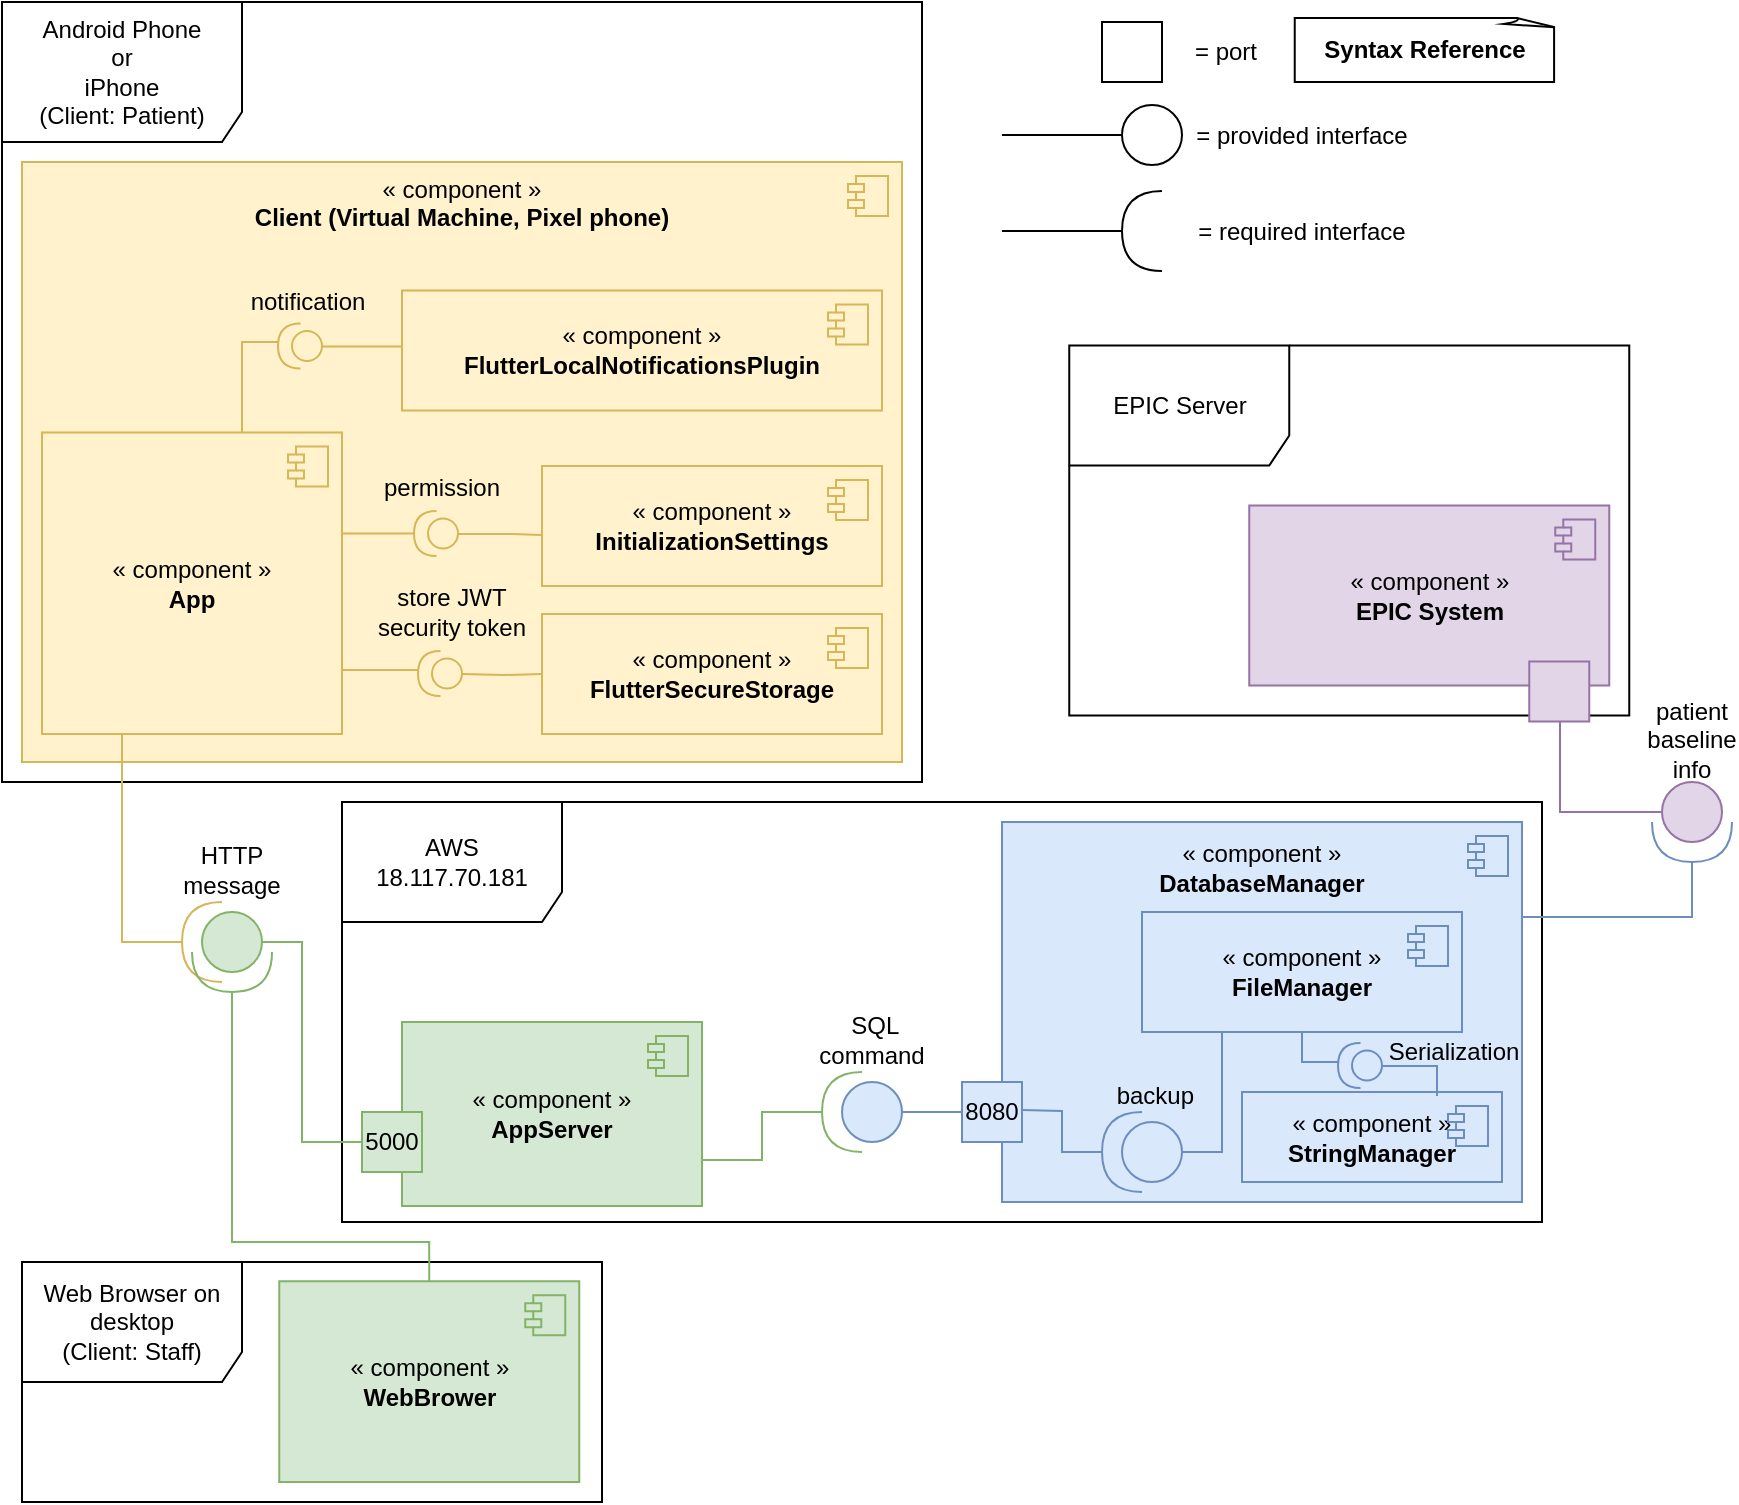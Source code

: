 <mxfile version="21.2.8" type="device" pages="2">
  <diagram name="component_diagram" id="5f0bae14-7c28-e335-631c-24af17079c00">
    <mxGraphModel dx="794" dy="557" grid="1" gridSize="10" guides="1" tooltips="1" connect="1" arrows="1" fold="1" page="1" pageScale="1" pageWidth="1100" pageHeight="850" background="none" math="0" shadow="0">
      <root>
        <mxCell id="0" />
        <mxCell id="1" parent="0" />
        <mxCell id="87noTI5JV9mQwenWJ5cC-175" value="« component »&lt;br&gt;&lt;b&gt;Client (Virtual Machine, Pixel phone)&lt;br&gt;&lt;br&gt;&lt;br&gt;&lt;br&gt;&lt;br&gt;&lt;br&gt;&lt;br&gt;&lt;br&gt;&lt;br&gt;&lt;br&gt;&lt;br&gt;&lt;br&gt;&lt;br&gt;&lt;br&gt;&lt;br&gt;&lt;br&gt;&lt;br&gt;&lt;br&gt;&lt;br&gt;&lt;/b&gt;" style="html=1;dropTarget=0;whiteSpace=wrap;fillColor=#fff2cc;strokeColor=#d6b656;" parent="1" vertex="1">
          <mxGeometry x="20" y="90" width="440" height="300" as="geometry" />
        </mxCell>
        <mxCell id="87noTI5JV9mQwenWJ5cC-176" value="" style="shape=module;jettyWidth=8;jettyHeight=4;fillColor=#fff2cc;strokeColor=#d6b656;" parent="87noTI5JV9mQwenWJ5cC-175" vertex="1">
          <mxGeometry x="1" width="20" height="20" relative="1" as="geometry">
            <mxPoint x="-27" y="7" as="offset" />
          </mxGeometry>
        </mxCell>
        <mxCell id="87noTI5JV9mQwenWJ5cC-177" value="« component »&lt;br&gt;&lt;b&gt;AppServer&lt;br&gt;&lt;/b&gt;" style="html=1;dropTarget=0;whiteSpace=wrap;fillColor=#d5e8d4;strokeColor=#82b366;" parent="1" vertex="1">
          <mxGeometry x="210" y="520" width="150" height="92" as="geometry" />
        </mxCell>
        <mxCell id="87noTI5JV9mQwenWJ5cC-178" value="" style="shape=module;jettyWidth=8;jettyHeight=4;fillColor=#d5e8d4;strokeColor=#82b366;" parent="87noTI5JV9mQwenWJ5cC-177" vertex="1">
          <mxGeometry x="1" width="20" height="20" relative="1" as="geometry">
            <mxPoint x="-27" y="7" as="offset" />
          </mxGeometry>
        </mxCell>
        <mxCell id="87noTI5JV9mQwenWJ5cC-179" value="« component »&lt;br&gt;&lt;b style=&quot;border-color: var(--border-color);&quot;&gt;DatabaseManager&lt;/b&gt;&lt;b&gt;&lt;br&gt;&lt;br&gt;&lt;br&gt;&lt;br&gt;&lt;br&gt;&lt;br&gt;&lt;br&gt;&lt;br&gt;&lt;br&gt;&lt;br&gt;&lt;br&gt;&lt;/b&gt;" style="html=1;dropTarget=0;whiteSpace=wrap;fillColor=#dae8fc;strokeColor=#6c8ebf;" parent="1" vertex="1">
          <mxGeometry x="510" y="420" width="260" height="190" as="geometry" />
        </mxCell>
        <mxCell id="87noTI5JV9mQwenWJ5cC-180" value="" style="shape=module;jettyWidth=8;jettyHeight=4;fillColor=#dae8fc;strokeColor=#6c8ebf;" parent="87noTI5JV9mQwenWJ5cC-179" vertex="1">
          <mxGeometry x="1" width="20" height="20" relative="1" as="geometry">
            <mxPoint x="-27" y="7" as="offset" />
          </mxGeometry>
        </mxCell>
        <mxCell id="87noTI5JV9mQwenWJ5cC-181" style="edgeStyle=orthogonalEdgeStyle;rounded=0;orthogonalLoop=1;jettySize=auto;html=1;endArrow=none;endFill=0;fillColor=#dae8fc;strokeColor=#6c8ebf;" parent="1" source="87noTI5JV9mQwenWJ5cC-182" target="87noTI5JV9mQwenWJ5cC-183" edge="1">
          <mxGeometry relative="1" as="geometry">
            <mxPoint x="530" y="680" as="targetPoint" />
          </mxGeometry>
        </mxCell>
        <mxCell id="87noTI5JV9mQwenWJ5cC-182" value="&amp;nbsp;SQL command&lt;br&gt;&lt;br&gt;&lt;br&gt;&lt;br&gt;&lt;br&gt;&lt;br&gt;" style="ellipse;whiteSpace=wrap;html=1;sketch=0;fillColor=#dae8fc;strokeColor=#6c8ebf;" parent="1" vertex="1">
          <mxGeometry x="430" y="550" width="30" height="30" as="geometry" />
        </mxCell>
        <mxCell id="87noTI5JV9mQwenWJ5cC-183" value="8080" style="whiteSpace=wrap;html=1;sketch=0;fillColor=#dae8fc;strokeColor=#6c8ebf;" parent="1" vertex="1">
          <mxGeometry x="490" y="550" width="30" height="30" as="geometry" />
        </mxCell>
        <mxCell id="87noTI5JV9mQwenWJ5cC-184" value="AWS&lt;br&gt;18.117.70.181" style="shape=umlFrame;whiteSpace=wrap;html=1;pointerEvents=0;width=110;height=60;" parent="1" vertex="1">
          <mxGeometry x="180" y="410" width="600" height="210" as="geometry" />
        </mxCell>
        <mxCell id="87noTI5JV9mQwenWJ5cC-185" value="Android Phone&lt;br&gt;or&lt;br&gt;iPhone&lt;br&gt;(Client: Patient)" style="shape=umlFrame;whiteSpace=wrap;html=1;pointerEvents=0;width=120;height=70;" parent="1" vertex="1">
          <mxGeometry x="10" y="10" width="460" height="390" as="geometry" />
        </mxCell>
        <mxCell id="87noTI5JV9mQwenWJ5cC-186" value="EPIC Server" style="shape=umlFrame;whiteSpace=wrap;html=1;pointerEvents=0;width=110;height=60;" parent="1" vertex="1">
          <mxGeometry x="543.63" y="181.75" width="280" height="185" as="geometry" />
        </mxCell>
        <mxCell id="87noTI5JV9mQwenWJ5cC-187" value="« component »&lt;br&gt;&lt;b&gt;EPIC System&lt;/b&gt;" style="html=1;dropTarget=0;whiteSpace=wrap;fillColor=#e1d5e7;strokeColor=#9673a6;" parent="1" vertex="1">
          <mxGeometry x="633.63" y="261.75" width="180" height="90" as="geometry" />
        </mxCell>
        <mxCell id="87noTI5JV9mQwenWJ5cC-188" value="" style="shape=module;jettyWidth=8;jettyHeight=4;fillColor=#e1d5e7;strokeColor=#9673a6;" parent="87noTI5JV9mQwenWJ5cC-187" vertex="1">
          <mxGeometry x="1" width="20" height="20" relative="1" as="geometry">
            <mxPoint x="-27" y="7" as="offset" />
          </mxGeometry>
        </mxCell>
        <mxCell id="87noTI5JV9mQwenWJ5cC-189" value="" style="edgeStyle=orthogonalEdgeStyle;rounded=0;orthogonalLoop=1;jettySize=auto;html=1;endArrow=none;endFill=0;entryX=1;entryY=0.75;entryDx=0;entryDy=0;fillColor=#d5e8d4;strokeColor=#82b366;" parent="1" source="87noTI5JV9mQwenWJ5cC-190" target="87noTI5JV9mQwenWJ5cC-177" edge="1">
          <mxGeometry relative="1" as="geometry">
            <mxPoint x="365.0" y="512" as="targetPoint" />
          </mxGeometry>
        </mxCell>
        <mxCell id="87noTI5JV9mQwenWJ5cC-190" value="" style="shape=requiredInterface;html=1;verticalLabelPosition=bottom;sketch=0;flipH=1;direction=east;fillColor=#d5e8d4;strokeColor=#82b366;" parent="1" vertex="1">
          <mxGeometry x="420" y="545" width="20" height="40" as="geometry" />
        </mxCell>
        <mxCell id="87noTI5JV9mQwenWJ5cC-191" style="edgeStyle=orthogonalEdgeStyle;rounded=0;orthogonalLoop=1;jettySize=auto;html=1;endArrow=none;endFill=0;fillColor=#e1d5e7;strokeColor=#9673a6;" parent="1" source="87noTI5JV9mQwenWJ5cC-192" target="87noTI5JV9mQwenWJ5cC-193" edge="1">
          <mxGeometry relative="1" as="geometry">
            <mxPoint x="730" y="325" as="targetPoint" />
            <Array as="points">
              <mxPoint x="789" y="415" />
            </Array>
          </mxGeometry>
        </mxCell>
        <mxCell id="87noTI5JV9mQwenWJ5cC-192" value="patient baseline&lt;br&gt;info&lt;br style=&quot;border-color: var(--border-color);&quot;&gt;&lt;br&gt;&lt;br&gt;&lt;br&gt;&lt;br style=&quot;border-color: var(--border-color);&quot;&gt;&lt;br style=&quot;border-color: var(--border-color);&quot;&gt;" style="ellipse;whiteSpace=wrap;html=1;sketch=0;fillColor=#e1d5e7;strokeColor=#9673a6;" parent="1" vertex="1">
          <mxGeometry x="840" y="400" width="30" height="30" as="geometry" />
        </mxCell>
        <mxCell id="87noTI5JV9mQwenWJ5cC-193" value="" style="whiteSpace=wrap;html=1;sketch=0;fillColor=#e1d5e7;strokeColor=#9673a6;" parent="1" vertex="1">
          <mxGeometry x="773.63" y="339.75" width="30" height="30" as="geometry" />
        </mxCell>
        <mxCell id="87noTI5JV9mQwenWJ5cC-194" value="« component »&lt;br&gt;&lt;b&gt;FileManager&lt;/b&gt;" style="html=1;dropTarget=0;whiteSpace=wrap;fillColor=#dae8fc;strokeColor=#6c8ebf;" parent="1" vertex="1">
          <mxGeometry x="580" y="465" width="160" height="60" as="geometry" />
        </mxCell>
        <mxCell id="87noTI5JV9mQwenWJ5cC-195" value="" style="shape=module;jettyWidth=8;jettyHeight=4;fillColor=#dae8fc;strokeColor=#6c8ebf;" parent="87noTI5JV9mQwenWJ5cC-194" vertex="1">
          <mxGeometry x="1" width="20" height="20" relative="1" as="geometry">
            <mxPoint x="-27" y="7" as="offset" />
          </mxGeometry>
        </mxCell>
        <mxCell id="87noTI5JV9mQwenWJ5cC-196" value="" style="edgeStyle=orthogonalEdgeStyle;rounded=0;orthogonalLoop=1;jettySize=auto;html=1;endArrow=none;endFill=0;entryX=1;entryY=0.25;entryDx=0;entryDy=0;fillColor=#dae8fc;strokeColor=#6c8ebf;" parent="1" source="87noTI5JV9mQwenWJ5cC-197" target="87noTI5JV9mQwenWJ5cC-179" edge="1">
          <mxGeometry relative="1" as="geometry">
            <mxPoint x="680" y="362.5" as="targetPoint" />
            <Array as="points">
              <mxPoint x="855" y="468" />
            </Array>
          </mxGeometry>
        </mxCell>
        <mxCell id="87noTI5JV9mQwenWJ5cC-197" value="" style="shape=requiredInterface;html=1;verticalLabelPosition=bottom;sketch=0;flipH=1;fillColor=#dae8fc;strokeColor=#6c8ebf;direction=south;" parent="1" vertex="1">
          <mxGeometry x="835" y="420" width="40" height="20" as="geometry" />
        </mxCell>
        <mxCell id="87noTI5JV9mQwenWJ5cC-199" value="" style="edgeStyle=orthogonalEdgeStyle;rounded=0;orthogonalLoop=1;jettySize=auto;html=1;endArrow=none;endFill=0;entryX=1;entryY=0.75;entryDx=0;entryDy=0;fillColor=#dae8fc;strokeColor=#6c8ebf;" parent="1" source="87noTI5JV9mQwenWJ5cC-200" edge="1">
          <mxGeometry relative="1" as="geometry">
            <mxPoint x="520" y="564" as="targetPoint" />
          </mxGeometry>
        </mxCell>
        <mxCell id="87noTI5JV9mQwenWJ5cC-200" value="" style="shape=requiredInterface;html=1;verticalLabelPosition=bottom;sketch=0;flipH=1;direction=east;fillColor=#dae8fc;strokeColor=#6c8ebf;" parent="1" vertex="1">
          <mxGeometry x="560" y="565" width="20" height="40" as="geometry" />
        </mxCell>
        <mxCell id="87noTI5JV9mQwenWJ5cC-201" style="edgeStyle=orthogonalEdgeStyle;rounded=0;orthogonalLoop=1;jettySize=auto;html=1;endArrow=none;endFill=0;fillColor=#dae8fc;strokeColor=#6c8ebf;entryX=0.25;entryY=1;entryDx=0;entryDy=0;" parent="1" source="87noTI5JV9mQwenWJ5cC-202" target="87noTI5JV9mQwenWJ5cC-194" edge="1">
          <mxGeometry relative="1" as="geometry">
            <mxPoint x="500" y="575" as="targetPoint" />
            <Array as="points">
              <mxPoint x="620" y="585" />
            </Array>
          </mxGeometry>
        </mxCell>
        <mxCell id="87noTI5JV9mQwenWJ5cC-202" value="&amp;nbsp;backup&lt;br&gt;&lt;br&gt;&lt;br&gt;&lt;br&gt;&lt;br&gt;" style="ellipse;whiteSpace=wrap;html=1;sketch=0;fillColor=#dae8fc;strokeColor=#6c8ebf;" parent="1" vertex="1">
          <mxGeometry x="570" y="570" width="30" height="30" as="geometry" />
        </mxCell>
        <mxCell id="87noTI5JV9mQwenWJ5cC-203" value="« component »&lt;br&gt;&lt;b&gt;StringManager&lt;/b&gt;" style="html=1;dropTarget=0;whiteSpace=wrap;fillColor=#dae8fc;strokeColor=#6c8ebf;" parent="1" vertex="1">
          <mxGeometry x="630" y="555" width="130" height="45" as="geometry" />
        </mxCell>
        <mxCell id="87noTI5JV9mQwenWJ5cC-204" value="" style="shape=module;jettyWidth=8;jettyHeight=4;fillColor=#dae8fc;strokeColor=#6c8ebf;" parent="87noTI5JV9mQwenWJ5cC-203" vertex="1">
          <mxGeometry x="1" width="20" height="20" relative="1" as="geometry">
            <mxPoint x="-27" y="7" as="offset" />
          </mxGeometry>
        </mxCell>
        <mxCell id="87noTI5JV9mQwenWJ5cC-205" value="" style="edgeStyle=orthogonalEdgeStyle;rounded=0;orthogonalLoop=1;jettySize=auto;html=1;endArrow=none;endFill=0;fillColor=#dae8fc;strokeColor=#6c8ebf;entryX=0.5;entryY=1;entryDx=0;entryDy=0;" parent="1" source="87noTI5JV9mQwenWJ5cC-206" target="87noTI5JV9mQwenWJ5cC-194" edge="1">
          <mxGeometry relative="1" as="geometry">
            <mxPoint x="650" y="540" as="targetPoint" />
            <Array as="points">
              <mxPoint x="660" y="540" />
            </Array>
          </mxGeometry>
        </mxCell>
        <mxCell id="87noTI5JV9mQwenWJ5cC-206" value="" style="shape=requiredInterface;html=1;verticalLabelPosition=bottom;sketch=0;flipH=1;direction=east;fillColor=#dae8fc;strokeColor=#6c8ebf;" parent="1" vertex="1">
          <mxGeometry x="678" y="530.5" width="11.25" height="22.5" as="geometry" />
        </mxCell>
        <mxCell id="87noTI5JV9mQwenWJ5cC-207" style="edgeStyle=orthogonalEdgeStyle;rounded=0;orthogonalLoop=1;jettySize=auto;html=1;endArrow=none;endFill=0;fillColor=#dae8fc;strokeColor=#6c8ebf;entryX=0.75;entryY=0;entryDx=0;entryDy=0;" parent="1" edge="1">
          <mxGeometry relative="1" as="geometry">
            <mxPoint x="727.5" y="557" as="targetPoint" />
            <Array as="points">
              <mxPoint x="727" y="542" />
            </Array>
            <mxPoint x="699.797" y="542.018" as="sourcePoint" />
          </mxGeometry>
        </mxCell>
        <mxCell id="87noTI5JV9mQwenWJ5cC-208" value="" style="ellipse;whiteSpace=wrap;html=1;sketch=0;fillColor=#dae8fc;strokeColor=#6c8ebf;" parent="1" vertex="1">
          <mxGeometry x="685" y="534.25" width="15" height="15" as="geometry" />
        </mxCell>
        <mxCell id="y5RrrTBjFTOu0Rk1ma-E-40" style="edgeStyle=orthogonalEdgeStyle;rounded=0;orthogonalLoop=1;jettySize=auto;html=1;entryX=0.5;entryY=1;entryDx=0;entryDy=0;endArrow=none;endFill=0;fillColor=#fff2cc;strokeColor=#d6b656;" parent="1" source="87noTI5JV9mQwenWJ5cC-210" target="y5RrrTBjFTOu0Rk1ma-E-38" edge="1">
          <mxGeometry relative="1" as="geometry">
            <Array as="points">
              <mxPoint x="70" y="480" />
              <mxPoint x="70" y="376" />
            </Array>
          </mxGeometry>
        </mxCell>
        <mxCell id="87noTI5JV9mQwenWJ5cC-210" value="" style="shape=requiredInterface;html=1;verticalLabelPosition=bottom;sketch=0;flipH=1;fillColor=#fff2cc;strokeColor=#d6b656;" parent="1" vertex="1">
          <mxGeometry x="100" y="460" width="20" height="40" as="geometry" />
        </mxCell>
        <mxCell id="87noTI5JV9mQwenWJ5cC-211" style="edgeStyle=orthogonalEdgeStyle;rounded=0;orthogonalLoop=1;jettySize=auto;html=1;endArrow=none;endFill=0;fillColor=#d5e8d4;strokeColor=#82b366;exitX=1;exitY=0.5;exitDx=0;exitDy=0;" parent="1" source="87noTI5JV9mQwenWJ5cC-212" target="87noTI5JV9mQwenWJ5cC-213" edge="1">
          <mxGeometry relative="1" as="geometry">
            <mxPoint x="210" y="220" as="targetPoint" />
            <Array as="points">
              <mxPoint x="160" y="480" />
              <mxPoint x="160" y="580" />
            </Array>
          </mxGeometry>
        </mxCell>
        <mxCell id="87noTI5JV9mQwenWJ5cC-212" value="HTTP message&lt;br style=&quot;border-color: var(--border-color);&quot;&gt;&lt;br style=&quot;border-color: var(--border-color);&quot;&gt;&lt;br style=&quot;border-color: var(--border-color);&quot;&gt;&lt;br style=&quot;border-color: var(--border-color);&quot;&gt;&lt;br&gt;&lt;br&gt;" style="ellipse;whiteSpace=wrap;html=1;sketch=0;fillColor=#d5e8d4;strokeColor=#82b366;" parent="1" vertex="1">
          <mxGeometry x="110" y="465" width="30" height="30" as="geometry" />
        </mxCell>
        <mxCell id="87noTI5JV9mQwenWJ5cC-213" value="5000" style="whiteSpace=wrap;html=1;sketch=0;fillColor=#d5e8d4;strokeColor=#82b366;" parent="1" vertex="1">
          <mxGeometry x="190" y="565" width="30" height="30" as="geometry" />
        </mxCell>
        <mxCell id="y5RrrTBjFTOu0Rk1ma-E-1" value="« component »&lt;br&gt;&lt;b&gt;FlutterLocalNotificationsPlugin&lt;/b&gt;" style="html=1;dropTarget=0;whiteSpace=wrap;fillColor=#fff2cc;strokeColor=#d6b656;" parent="1" vertex="1">
          <mxGeometry x="210" y="154.25" width="240" height="60" as="geometry" />
        </mxCell>
        <mxCell id="y5RrrTBjFTOu0Rk1ma-E-2" value="" style="shape=module;jettyWidth=8;jettyHeight=4;fillColor=#fff2cc;strokeColor=#d6b656;" parent="y5RrrTBjFTOu0Rk1ma-E-1" vertex="1">
          <mxGeometry x="1" width="20" height="20" relative="1" as="geometry">
            <mxPoint x="-27" y="7" as="offset" />
          </mxGeometry>
        </mxCell>
        <mxCell id="y5RrrTBjFTOu0Rk1ma-E-3" value="« component »&lt;br&gt;&lt;b&gt;InitializationSettings&lt;/b&gt;" style="html=1;dropTarget=0;whiteSpace=wrap;fillColor=#fff2cc;strokeColor=#d6b656;" parent="1" vertex="1">
          <mxGeometry x="280" y="242" width="170" height="60" as="geometry" />
        </mxCell>
        <mxCell id="y5RrrTBjFTOu0Rk1ma-E-4" value="" style="shape=module;jettyWidth=8;jettyHeight=4;fillColor=#fff2cc;strokeColor=#d6b656;" parent="y5RrrTBjFTOu0Rk1ma-E-3" vertex="1">
          <mxGeometry x="1" width="20" height="20" relative="1" as="geometry">
            <mxPoint x="-27" y="7" as="offset" />
          </mxGeometry>
        </mxCell>
        <mxCell id="y5RrrTBjFTOu0Rk1ma-E-7" value="Serialization" style="text;html=1;align=center;verticalAlign=middle;whiteSpace=wrap;rounded=0;" parent="1" vertex="1">
          <mxGeometry x="706" y="520" width="60" height="30" as="geometry" />
        </mxCell>
        <mxCell id="y5RrrTBjFTOu0Rk1ma-E-9" value="" style="edgeStyle=orthogonalEdgeStyle;rounded=0;orthogonalLoop=1;jettySize=auto;html=1;endArrow=none;endFill=0;fillColor=#fff2cc;strokeColor=#d6b656;" parent="1" source="y5RrrTBjFTOu0Rk1ma-E-10" target="y5RrrTBjFTOu0Rk1ma-E-38" edge="1">
          <mxGeometry relative="1" as="geometry">
            <mxPoint x="130" y="165.25" as="targetPoint" />
            <Array as="points">
              <mxPoint x="130" y="180" />
            </Array>
          </mxGeometry>
        </mxCell>
        <mxCell id="y5RrrTBjFTOu0Rk1ma-E-10" value="" style="shape=requiredInterface;html=1;verticalLabelPosition=bottom;sketch=0;flipH=1;direction=east;fillColor=#fff2cc;strokeColor=#d6b656;" parent="1" vertex="1">
          <mxGeometry x="148" y="170.75" width="11.25" height="22.5" as="geometry" />
        </mxCell>
        <mxCell id="y5RrrTBjFTOu0Rk1ma-E-11" style="edgeStyle=orthogonalEdgeStyle;rounded=0;orthogonalLoop=1;jettySize=auto;html=1;endArrow=none;endFill=0;fillColor=#fff2cc;strokeColor=#d6b656;" parent="1" target="y5RrrTBjFTOu0Rk1ma-E-1" edge="1">
          <mxGeometry relative="1" as="geometry">
            <mxPoint x="197.5" y="197.25" as="targetPoint" />
            <Array as="points">
              <mxPoint x="200" y="182" />
              <mxPoint x="200" y="182" />
            </Array>
            <mxPoint x="169.797" y="182.268" as="sourcePoint" />
          </mxGeometry>
        </mxCell>
        <mxCell id="y5RrrTBjFTOu0Rk1ma-E-12" value="" style="ellipse;whiteSpace=wrap;html=1;sketch=0;fillColor=#fff2cc;strokeColor=#d6b656;" parent="1" vertex="1">
          <mxGeometry x="155" y="174.5" width="15" height="15" as="geometry" />
        </mxCell>
        <mxCell id="y5RrrTBjFTOu0Rk1ma-E-13" value="notification" style="text;html=1;align=center;verticalAlign=middle;whiteSpace=wrap;rounded=0;" parent="1" vertex="1">
          <mxGeometry x="132.5" y="144.5" width="60" height="30" as="geometry" />
        </mxCell>
        <mxCell id="y5RrrTBjFTOu0Rk1ma-E-20" value="" style="edgeStyle=orthogonalEdgeStyle;rounded=0;orthogonalLoop=1;jettySize=auto;html=1;endArrow=none;endFill=0;fillColor=#fff2cc;strokeColor=#d6b656;" parent="1" source="y5RrrTBjFTOu0Rk1ma-E-21" target="y5RrrTBjFTOu0Rk1ma-E-38" edge="1">
          <mxGeometry relative="1" as="geometry">
            <mxPoint x="198" y="259" as="targetPoint" />
            <Array as="points">
              <mxPoint x="180" y="274" />
              <mxPoint x="180" y="274" />
            </Array>
          </mxGeometry>
        </mxCell>
        <mxCell id="y5RrrTBjFTOu0Rk1ma-E-21" value="" style="shape=requiredInterface;html=1;verticalLabelPosition=bottom;sketch=0;flipH=1;direction=east;fillColor=#fff2cc;strokeColor=#d6b656;" parent="1" vertex="1">
          <mxGeometry x="216" y="264.5" width="11.25" height="22.5" as="geometry" />
        </mxCell>
        <mxCell id="y5RrrTBjFTOu0Rk1ma-E-22" style="edgeStyle=orthogonalEdgeStyle;rounded=0;orthogonalLoop=1;jettySize=auto;html=1;endArrow=none;endFill=0;fillColor=#fff2cc;strokeColor=#d6b656;entryX=-0.002;entryY=0.575;entryDx=0;entryDy=0;entryPerimeter=0;" parent="1" target="y5RrrTBjFTOu0Rk1ma-E-3" edge="1">
          <mxGeometry relative="1" as="geometry">
            <mxPoint x="265.5" y="291" as="targetPoint" />
            <Array as="points">
              <mxPoint x="265" y="276" />
            </Array>
            <mxPoint x="237.797" y="276.018" as="sourcePoint" />
          </mxGeometry>
        </mxCell>
        <mxCell id="y5RrrTBjFTOu0Rk1ma-E-23" value="" style="ellipse;whiteSpace=wrap;html=1;sketch=0;fillColor=#fff2cc;strokeColor=#d6b656;" parent="1" vertex="1">
          <mxGeometry x="223" y="268.25" width="15" height="15" as="geometry" />
        </mxCell>
        <mxCell id="y5RrrTBjFTOu0Rk1ma-E-24" value="permission" style="text;html=1;align=center;verticalAlign=middle;whiteSpace=wrap;rounded=0;" parent="1" vertex="1">
          <mxGeometry x="200" y="238.25" width="60" height="30" as="geometry" />
        </mxCell>
        <mxCell id="y5RrrTBjFTOu0Rk1ma-E-25" value="« component »&lt;br&gt;&lt;b&gt;FlutterSecureStorage&lt;/b&gt;" style="html=1;dropTarget=0;whiteSpace=wrap;fillColor=#fff2cc;strokeColor=#d6b656;" parent="1" vertex="1">
          <mxGeometry x="280" y="316" width="170" height="60" as="geometry" />
        </mxCell>
        <mxCell id="y5RrrTBjFTOu0Rk1ma-E-26" value="" style="shape=module;jettyWidth=8;jettyHeight=4;fillColor=#fff2cc;strokeColor=#d6b656;" parent="y5RrrTBjFTOu0Rk1ma-E-25" vertex="1">
          <mxGeometry x="1" width="20" height="20" relative="1" as="geometry">
            <mxPoint x="-27" y="7" as="offset" />
          </mxGeometry>
        </mxCell>
        <mxCell id="y5RrrTBjFTOu0Rk1ma-E-32" value="" style="edgeStyle=orthogonalEdgeStyle;rounded=0;orthogonalLoop=1;jettySize=auto;html=1;endArrow=none;endFill=0;fillColor=#fff2cc;strokeColor=#d6b656;" parent="1" source="y5RrrTBjFTOu0Rk1ma-E-33" target="y5RrrTBjFTOu0Rk1ma-E-38" edge="1">
          <mxGeometry relative="1" as="geometry">
            <mxPoint x="200" y="329" as="targetPoint" />
            <Array as="points">
              <mxPoint x="190" y="344" />
              <mxPoint x="190" y="344" />
            </Array>
          </mxGeometry>
        </mxCell>
        <mxCell id="y5RrrTBjFTOu0Rk1ma-E-33" value="" style="shape=requiredInterface;html=1;verticalLabelPosition=bottom;sketch=0;flipH=1;direction=east;fillColor=#fff2cc;strokeColor=#d6b656;" parent="1" vertex="1">
          <mxGeometry x="218" y="334.5" width="11.25" height="22.5" as="geometry" />
        </mxCell>
        <mxCell id="y5RrrTBjFTOu0Rk1ma-E-34" style="edgeStyle=orthogonalEdgeStyle;rounded=0;orthogonalLoop=1;jettySize=auto;html=1;endArrow=none;endFill=0;fillColor=#fff2cc;strokeColor=#d6b656;" parent="1" target="y5RrrTBjFTOu0Rk1ma-E-25" edge="1">
          <mxGeometry relative="1" as="geometry">
            <mxPoint x="267.5" y="361" as="targetPoint" />
            <Array as="points" />
            <mxPoint x="239.797" y="346.018" as="sourcePoint" />
          </mxGeometry>
        </mxCell>
        <mxCell id="y5RrrTBjFTOu0Rk1ma-E-35" value="" style="ellipse;whiteSpace=wrap;html=1;sketch=0;fillColor=#fff2cc;strokeColor=#d6b656;" parent="1" vertex="1">
          <mxGeometry x="225" y="338.25" width="15" height="15" as="geometry" />
        </mxCell>
        <mxCell id="y5RrrTBjFTOu0Rk1ma-E-36" value="store JWT &lt;br&gt;security token" style="text;html=1;align=center;verticalAlign=middle;whiteSpace=wrap;rounded=0;" parent="1" vertex="1">
          <mxGeometry x="190" y="300" width="90" height="30" as="geometry" />
        </mxCell>
        <mxCell id="y5RrrTBjFTOu0Rk1ma-E-38" value="« component »&lt;br&gt;&lt;b&gt;App&lt;/b&gt;" style="html=1;dropTarget=0;whiteSpace=wrap;fillColor=#fff2cc;strokeColor=#d6b656;" parent="1" vertex="1">
          <mxGeometry x="30" y="225.25" width="150" height="150.75" as="geometry" />
        </mxCell>
        <mxCell id="y5RrrTBjFTOu0Rk1ma-E-39" value="" style="shape=module;jettyWidth=8;jettyHeight=4;fillColor=#fff2cc;strokeColor=#d6b656;" parent="y5RrrTBjFTOu0Rk1ma-E-38" vertex="1">
          <mxGeometry x="1" width="20" height="20" relative="1" as="geometry">
            <mxPoint x="-27" y="7" as="offset" />
          </mxGeometry>
        </mxCell>
        <mxCell id="2WHBsdLsN7Onksw3OVOX-1" value="Web Browser on desktop&lt;br&gt;(Client: Staff)" style="shape=umlFrame;whiteSpace=wrap;html=1;pointerEvents=0;width=110;height=60;" parent="1" vertex="1">
          <mxGeometry x="20" y="640" width="290" height="120" as="geometry" />
        </mxCell>
        <mxCell id="2WHBsdLsN7Onksw3OVOX-2" value="« component »&lt;br&gt;&lt;b&gt;WebBrower&lt;/b&gt;" style="html=1;dropTarget=0;whiteSpace=wrap;fillColor=#d5e8d4;strokeColor=#82b366;" parent="1" vertex="1">
          <mxGeometry x="148.63" y="649.63" width="150" height="100.37" as="geometry" />
        </mxCell>
        <mxCell id="2WHBsdLsN7Onksw3OVOX-3" value="" style="shape=module;jettyWidth=8;jettyHeight=4;fillColor=#d5e8d4;strokeColor=#82b366;" parent="2WHBsdLsN7Onksw3OVOX-2" vertex="1">
          <mxGeometry x="1" width="20" height="20" relative="1" as="geometry">
            <mxPoint x="-27" y="7" as="offset" />
          </mxGeometry>
        </mxCell>
        <mxCell id="2WHBsdLsN7Onksw3OVOX-8" style="edgeStyle=orthogonalEdgeStyle;rounded=0;orthogonalLoop=1;jettySize=auto;html=1;entryX=0.5;entryY=0;entryDx=0;entryDy=0;fillColor=#d5e8d4;strokeColor=#82b366;exitX=1;exitY=0.5;exitDx=0;exitDy=0;exitPerimeter=0;endArrow=none;endFill=0;" parent="1" source="2WHBsdLsN7Onksw3OVOX-6" target="2WHBsdLsN7Onksw3OVOX-2" edge="1">
          <mxGeometry relative="1" as="geometry">
            <Array as="points">
              <mxPoint x="125" y="630" />
              <mxPoint x="224" y="630" />
            </Array>
          </mxGeometry>
        </mxCell>
        <mxCell id="2WHBsdLsN7Onksw3OVOX-6" value="" style="shape=requiredInterface;html=1;verticalLabelPosition=bottom;sketch=0;flipH=0;fillColor=#d5e8d4;strokeColor=#82b366;flipV=0;direction=south;" parent="1" vertex="1">
          <mxGeometry x="105" y="485" width="40" height="20" as="geometry" />
        </mxCell>
        <mxCell id="ShIjU2KIgfXzZ32qe2IX-2" value="" style="edgeStyle=orthogonalEdgeStyle;rounded=0;orthogonalLoop=1;jettySize=auto;html=1;endArrow=none;endFill=0;" parent="1" source="ShIjU2KIgfXzZ32qe2IX-3" edge="1">
          <mxGeometry relative="1" as="geometry">
            <mxPoint x="510" y="124.5" as="targetPoint" />
          </mxGeometry>
        </mxCell>
        <mxCell id="ShIjU2KIgfXzZ32qe2IX-3" value="" style="shape=requiredInterface;html=1;verticalLabelPosition=bottom;sketch=0;flipH=1;" parent="1" vertex="1">
          <mxGeometry x="570" y="104.5" width="20" height="40" as="geometry" />
        </mxCell>
        <mxCell id="ShIjU2KIgfXzZ32qe2IX-4" value="" style="edgeStyle=orthogonalEdgeStyle;rounded=0;orthogonalLoop=1;jettySize=auto;html=1;endArrow=none;endFill=0;exitX=0;exitY=0.5;exitDx=0;exitDy=0;" parent="1" source="ShIjU2KIgfXzZ32qe2IX-7" edge="1">
          <mxGeometry relative="1" as="geometry">
            <mxPoint x="570" y="76.5" as="sourcePoint" />
            <mxPoint x="510" y="76.5" as="targetPoint" />
          </mxGeometry>
        </mxCell>
        <mxCell id="ShIjU2KIgfXzZ32qe2IX-6" value="" style="whiteSpace=wrap;html=1;sketch=0;" parent="1" vertex="1">
          <mxGeometry x="560" y="20" width="30" height="30" as="geometry" />
        </mxCell>
        <mxCell id="ShIjU2KIgfXzZ32qe2IX-7" value="&lt;br style=&quot;border-color: var(--border-color);&quot;&gt;&lt;br style=&quot;border-color: var(--border-color);&quot;&gt;&lt;br style=&quot;border-color: var(--border-color);&quot;&gt;&lt;br&gt;&lt;br&gt;" style="ellipse;whiteSpace=wrap;html=1;sketch=0;" parent="1" vertex="1">
          <mxGeometry x="570" y="61.5" width="30" height="30" as="geometry" />
        </mxCell>
        <mxCell id="NsJXCu3dbhvaR4GMMCpN-1" value="=&amp;nbsp;required&amp;nbsp;&lt;span style=&quot;&quot;&gt;interface&lt;/span&gt;" style="text;html=1;strokeColor=none;fillColor=none;align=center;verticalAlign=middle;whiteSpace=wrap;rounded=0;" parent="1" vertex="1">
          <mxGeometry x="600" y="109.5" width="120" height="30" as="geometry" />
        </mxCell>
        <mxCell id="NsJXCu3dbhvaR4GMMCpN-2" value="= provided interface" style="text;html=1;strokeColor=none;fillColor=none;align=center;verticalAlign=middle;whiteSpace=wrap;rounded=0;" parent="1" vertex="1">
          <mxGeometry x="600" y="61.5" width="120" height="30" as="geometry" />
        </mxCell>
        <mxCell id="NsJXCu3dbhvaR4GMMCpN-4" value="= port" style="text;html=1;strokeColor=none;fillColor=none;align=center;verticalAlign=middle;whiteSpace=wrap;rounded=0;" parent="1" vertex="1">
          <mxGeometry x="600" y="20" width="44" height="30" as="geometry" />
        </mxCell>
        <mxCell id="R829Fad77-ufkblLYyoC-1" value="&lt;div&gt;&lt;b&gt;Syntax Reference&lt;/b&gt;&lt;/div&gt;" style="whiteSpace=wrap;html=1;shape=mxgraph.basic.document" parent="1" vertex="1">
          <mxGeometry x="656.37" y="18" width="131" height="32" as="geometry" />
        </mxCell>
      </root>
    </mxGraphModel>
  </diagram>
  <diagram id="p2obdTpxmAX2h5X_Wkyu" name="class_diagram">
    <mxGraphModel dx="780" dy="542" grid="1" gridSize="10" guides="1" tooltips="1" connect="1" arrows="1" fold="1" page="1" pageScale="1" pageWidth="850" pageHeight="1100" math="0" shadow="0">
      <root>
        <mxCell id="0" />
        <mxCell id="1" parent="0" />
        <mxCell id="QlP2SICTYJe1NZLsQiAz-1" value="&lt;div&gt;&lt;b&gt;Contributers&lt;/b&gt;: Andrew Kim&lt;/div&gt;" style="whiteSpace=wrap;html=1;shape=mxgraph.basic.document" parent="1" vertex="1">
          <mxGeometry x="9" y="8" width="141" height="132" as="geometry" />
        </mxCell>
        <mxCell id="QlP2SICTYJe1NZLsQiAz-2" value="&lt;p style=&quot;margin:0px;margin-top:4px;text-align:center;&quot;&gt;&lt;b&gt;Class&lt;/b&gt;&lt;/p&gt;&lt;hr size=&quot;1&quot;&gt;&lt;p style=&quot;margin:0px;margin-left:4px;&quot;&gt;+ username: String&lt;/p&gt;&lt;p style=&quot;margin:0px;margin-left:4px;&quot;&gt;+ password: String&lt;/p&gt;&lt;p style=&quot;margin:0px;margin-left:4px;&quot;&gt;+ name: String&lt;/p&gt;&lt;p style=&quot;margin:0px;margin-left:4px;&quot;&gt;+ institution: String {read_only}&lt;/p&gt;&lt;p style=&quot;margin:0px;margin-left:4px;&quot;&gt;&lt;br&gt;&lt;/p&gt;&lt;hr size=&quot;1&quot;&gt;&lt;p style=&quot;margin:0px;margin-left:4px;&quot;&gt;+ logintoAccount(String, String): void&lt;/p&gt;" style="verticalAlign=top;align=left;overflow=fill;fontSize=12;fontFamily=Helvetica;html=1;whiteSpace=wrap;" parent="1" vertex="1">
          <mxGeometry x="520" width="210" height="172" as="geometry" />
        </mxCell>
        <mxCell id="QlP2SICTYJe1NZLsQiAz-3" value="&lt;p style=&quot;margin:0px;margin-top:4px;text-align:center;&quot;&gt;&lt;i&gt;&amp;lt;&amp;lt;Interface&amp;gt;&amp;gt;&lt;/i&gt;&lt;br&gt;&lt;b&gt;CanCommunicate&lt;/b&gt;&lt;/p&gt;&lt;p style=&quot;margin:0px;margin-left:4px;&quot;&gt;&lt;br&gt;&lt;/p&gt;&lt;hr size=&quot;1&quot;&gt;&lt;p style=&quot;margin:0px;margin-left:4px;&quot;&gt;+ message(Account): Type&lt;br&gt;&lt;/p&gt;" style="verticalAlign=top;align=left;overflow=fill;fontSize=12;fontFamily=Helvetica;html=1;whiteSpace=wrap;" parent="1" vertex="1">
          <mxGeometry x="840" y="30" width="190" height="80" as="geometry" />
        </mxCell>
        <mxCell id="QlP2SICTYJe1NZLsQiAz-4" value="&lt;p style=&quot;margin:0px;margin-top:4px;text-align:center;&quot;&gt;&lt;span style=&quot;background-color: rgb(255, 255, 51);&quot;&gt;&lt;i&gt;&amp;lt;&amp;lt;Interface&amp;gt;&amp;gt;&lt;/i&gt;&lt;br&gt;&lt;b&gt;User&lt;/b&gt;&lt;/span&gt;&lt;/p&gt;&lt;p style=&quot;margin:0px;margin-left:4px;&quot;&gt;&lt;span style=&quot;background-color: rgb(255, 255, 51);&quot;&gt;&lt;br&gt;&lt;/span&gt;&lt;/p&gt;&lt;hr size=&quot;1&quot;&gt;&lt;p style=&quot;margin:0px;margin-left:4px;&quot;&gt;&lt;span style=&quot;background-color: rgb(255, 255, 51);&quot;&gt;+ displayInfo(): void&lt;br&gt;&lt;/span&gt;&lt;br&gt;&lt;/p&gt;" style="verticalAlign=top;align=left;overflow=fill;fontSize=12;fontFamily=Helvetica;html=1;whiteSpace=wrap;" parent="1" vertex="1">
          <mxGeometry x="260" y="45" width="190" height="82" as="geometry" />
        </mxCell>
        <mxCell id="QlP2SICTYJe1NZLsQiAz-5" value="&lt;p style=&quot;margin:0px;margin-top:4px;text-align:center;&quot;&gt;&lt;b&gt;StudentAccount&lt;/b&gt;&lt;/p&gt;&lt;hr size=&quot;1&quot;&gt;&lt;p style=&quot;margin:0px;margin-left:4px;&quot;&gt;+ gpa: float&lt;/p&gt;&lt;p style=&quot;margin:0px;margin-left:4px;&quot;&gt;+ name: String&lt;/p&gt;&lt;p style=&quot;margin:0px;margin-left:4px;&quot;&gt;+ grade: String&lt;/p&gt;&lt;hr size=&quot;1&quot;&gt;&lt;p style=&quot;margin:0px;margin-left:4px;&quot;&gt;+ accessCurrentGrades(): float[]&lt;/p&gt;&lt;p style=&quot;margin:0px;margin-left:4px;&quot;&gt;+ accessAssignmentGrades(): float[]&lt;/p&gt;&lt;p style=&quot;margin:0px;margin-left:4px;&quot;&gt;+ turninAssignment(): void&lt;/p&gt;&lt;p style=&quot;margin:0px;margin-left:4px;&quot;&gt;+ accessSchedule(): Course[]&lt;/p&gt;&lt;p style=&quot;margin:0px;margin-left:4px;&quot;&gt;&lt;span style=&quot;background-color: rgb(255, 255, 51);&quot;&gt;+ displayInfo(): void&lt;/span&gt;&lt;/p&gt;" style="verticalAlign=top;align=left;overflow=fill;fontSize=12;fontFamily=Helvetica;html=1;whiteSpace=wrap;" parent="1" vertex="1">
          <mxGeometry x="120" y="220" width="210" height="160" as="geometry" />
        </mxCell>
        <mxCell id="QlP2SICTYJe1NZLsQiAz-6" value="" style="endArrow=block;dashed=1;endFill=0;endSize=12;html=1;rounded=0;" parent="1" target="QlP2SICTYJe1NZLsQiAz-4" edge="1">
          <mxGeometry width="160" relative="1" as="geometry">
            <mxPoint x="355" y="200" as="sourcePoint" />
            <mxPoint x="510" y="190" as="targetPoint" />
          </mxGeometry>
        </mxCell>
        <mxCell id="QlP2SICTYJe1NZLsQiAz-7" value="" style="shape=partialRectangle;fillColor=none;align=left;verticalAlign=middle;strokeColor=none;spacingLeft=34;rotatable=0;points=[[0,0.5],[1,0.5]];portConstraint=eastwest;dropTarget=0;" parent="1" vertex="1">
          <mxGeometry x="215" y="200" width="35" height="20" as="geometry" />
        </mxCell>
        <mxCell id="QlP2SICTYJe1NZLsQiAz-8" value="" style="shape=partialRectangle;top=0;left=0;bottom=0;fillColor=none;stokeWidth=1;dashed=1;align=left;verticalAlign=middle;spacingLeft=4;spacingRight=4;overflow=hidden;rotatable=0;points=[];portConstraint=eastwest;part=1;" parent="QlP2SICTYJe1NZLsQiAz-7" connectable="0" vertex="1">
          <mxGeometry width="11.667" height="20" as="geometry" />
        </mxCell>
        <mxCell id="QlP2SICTYJe1NZLsQiAz-9" value="" style="shape=partialRectangle;fillColor=none;align=left;verticalAlign=middle;strokeColor=none;spacingLeft=34;rotatable=1;points=[[0,0.5],[1,0.5]];portConstraint=eastwest;dropTarget=0;movable=1;resizable=1;deletable=1;editable=1;locked=0;connectable=1;rotation=90;" parent="1" vertex="1">
          <mxGeometry x="215" y="200" width="100" height="50" as="geometry" />
        </mxCell>
        <mxCell id="QlP2SICTYJe1NZLsQiAz-10" value="" style="shape=partialRectangle;top=0;left=0;bottom=0;fillColor=none;stokeWidth=1;dashed=1;align=left;verticalAlign=middle;spacingLeft=4;spacingRight=4;overflow=hidden;rotatable=0;points=[];portConstraint=eastwest;part=1;rotation=90;" parent="QlP2SICTYJe1NZLsQiAz-9" connectable="0" vertex="1">
          <mxGeometry x="60" y="-80" width="30" height="130" as="geometry" />
        </mxCell>
        <mxCell id="QlP2SICTYJe1NZLsQiAz-11" value="ParentAccount" style="swimlane;fontStyle=1;align=center;verticalAlign=top;childLayout=stackLayout;horizontal=1;startSize=26;horizontalStack=0;resizeParent=1;resizeParentMax=0;resizeLast=0;collapsible=1;marginBottom=0;whiteSpace=wrap;html=1;" parent="1" vertex="1">
          <mxGeometry x="420" y="220" width="320" height="160" as="geometry" />
        </mxCell>
        <mxCell id="QlP2SICTYJe1NZLsQiAz-12" value="+ name: String&lt;br&gt;+ childName: String" style="text;strokeColor=none;fillColor=none;align=left;verticalAlign=top;spacingLeft=4;spacingRight=4;overflow=hidden;rotatable=0;points=[[0,0.5],[1,0.5]];portConstraint=eastwest;whiteSpace=wrap;html=1;" parent="QlP2SICTYJe1NZLsQiAz-11" vertex="1">
          <mxGeometry y="26" width="320" height="34" as="geometry" />
        </mxCell>
        <mxCell id="QlP2SICTYJe1NZLsQiAz-13" value="" style="line;strokeWidth=1;fillColor=none;align=left;verticalAlign=middle;spacingTop=-1;spacingLeft=3;spacingRight=3;rotatable=0;labelPosition=right;points=[];portConstraint=eastwest;strokeColor=inherit;" parent="QlP2SICTYJe1NZLsQiAz-11" vertex="1">
          <mxGeometry y="60" width="320" height="8" as="geometry" />
        </mxCell>
        <mxCell id="QlP2SICTYJe1NZLsQiAz-14" value="+ accessCurrentGrades(Student, Course): float[]&lt;br&gt;+ accessPreviousGrades(Student, Course): float[]&lt;br&gt;+ accessSubmittedAssignments(Student, Course): float[]&lt;br&gt;+ accessFeedback(Student): Feedback[]&lt;br&gt;+ accessSchedyle(Student): Course[]&lt;br&gt;&lt;span style=&quot;background-color: rgb(255, 255, 51);&quot;&gt;+ displayInfo: void&lt;/span&gt;" style="text;strokeColor=none;fillColor=none;align=left;verticalAlign=top;spacingLeft=4;spacingRight=4;overflow=hidden;rotatable=0;points=[[0,0.5],[1,0.5]];portConstraint=eastwest;whiteSpace=wrap;html=1;" parent="QlP2SICTYJe1NZLsQiAz-11" vertex="1">
          <mxGeometry y="68" width="320" height="92" as="geometry" />
        </mxCell>
        <mxCell id="QlP2SICTYJe1NZLsQiAz-15" value="" style="html=1;verticalAlign=bottom;endArrow=open;dashed=1;endSize=8;edgeStyle=elbowEdgeStyle;elbow=vertical;curved=0;rounded=0;entryX=0.996;entryY=0.809;entryDx=0;entryDy=0;entryPerimeter=0;" parent="1" target="QlP2SICTYJe1NZLsQiAz-5" edge="1">
          <mxGeometry relative="1" as="geometry">
            <mxPoint x="420" y="350" as="sourcePoint" />
            <mxPoint x="340" y="350" as="targetPoint" />
          </mxGeometry>
        </mxCell>
        <mxCell id="QlP2SICTYJe1NZLsQiAz-16" value="&lt;span style=&quot;font-size: 8px;&quot;&gt;parents{list}&lt;/span&gt;" style="endArrow=open;html=1;endSize=12;startArrow=diamondThin;startSize=14;startFill=0;edgeStyle=orthogonalEdgeStyle;rounded=0;" parent="1" edge="1">
          <mxGeometry relative="1" as="geometry">
            <mxPoint x="330" y="250" as="sourcePoint" />
            <mxPoint x="420" y="250" as="targetPoint" />
          </mxGeometry>
        </mxCell>
        <mxCell id="QlP2SICTYJe1NZLsQiAz-17" value="1" style="edgeLabel;resizable=0;html=1;align=left;verticalAlign=top;" parent="QlP2SICTYJe1NZLsQiAz-16" connectable="0" vertex="1">
          <mxGeometry x="-1" relative="1" as="geometry" />
        </mxCell>
        <mxCell id="QlP2SICTYJe1NZLsQiAz-18" value="&lt;font style=&quot;font-size: 8px;&quot;&gt;0..2&lt;/font&gt;" style="edgeLabel;resizable=0;html=1;align=right;verticalAlign=top;" parent="QlP2SICTYJe1NZLsQiAz-16" connectable="0" vertex="1">
          <mxGeometry x="1" relative="1" as="geometry" />
        </mxCell>
        <mxCell id="QlP2SICTYJe1NZLsQiAz-19" value="&lt;font style=&quot;font-size: 8px;&quot;&gt;children{list}&lt;/font&gt;" style="endArrow=open;html=1;endSize=12;startArrow=diamondThin;startSize=14;startFill=0;edgeStyle=orthogonalEdgeStyle;rounded=0;" parent="1" edge="1">
          <mxGeometry x="-0.004" relative="1" as="geometry">
            <mxPoint x="420" y="290" as="sourcePoint" />
            <mxPoint x="330" y="290" as="targetPoint" />
            <Array as="points">
              <mxPoint x="390" y="290" />
              <mxPoint x="390" y="290" />
            </Array>
            <mxPoint as="offset" />
          </mxGeometry>
        </mxCell>
        <mxCell id="QlP2SICTYJe1NZLsQiAz-20" value="&lt;font style=&quot;font-size: 8px;&quot;&gt;1&lt;/font&gt;" style="edgeLabel;resizable=0;html=1;align=left;verticalAlign=top;" parent="QlP2SICTYJe1NZLsQiAz-19" connectable="0" vertex="1">
          <mxGeometry x="-1" relative="1" as="geometry">
            <mxPoint x="-20" as="offset" />
          </mxGeometry>
        </mxCell>
        <mxCell id="QlP2SICTYJe1NZLsQiAz-21" value="&lt;font style=&quot;font-size: 8px;&quot;&gt;0..*&lt;/font&gt;" style="edgeLabel;resizable=0;html=1;align=right;verticalAlign=top;" parent="QlP2SICTYJe1NZLsQiAz-19" connectable="0" vertex="1">
          <mxGeometry x="1" relative="1" as="geometry">
            <mxPoint x="10" as="offset" />
          </mxGeometry>
        </mxCell>
        <mxCell id="QlP2SICTYJe1NZLsQiAz-22" value="" style="endArrow=none;dashed=1;html=1;rounded=0;" parent="1" edge="1">
          <mxGeometry width="50" height="50" relative="1" as="geometry">
            <mxPoint x="360" y="200" as="sourcePoint" />
            <mxPoint x="600" y="200" as="targetPoint" />
          </mxGeometry>
        </mxCell>
        <mxCell id="QlP2SICTYJe1NZLsQiAz-23" value="" style="endArrow=none;dashed=1;html=1;rounded=0;" parent="1" edge="1">
          <mxGeometry width="50" height="50" relative="1" as="geometry">
            <mxPoint x="600" y="220" as="sourcePoint" />
            <mxPoint x="600" y="200" as="targetPoint" />
            <Array as="points">
              <mxPoint x="600" y="210" />
            </Array>
          </mxGeometry>
        </mxCell>
        <mxCell id="QlP2SICTYJe1NZLsQiAz-24" value="" style="endArrow=block;endSize=16;endFill=0;html=1;rounded=0;entryX=0.75;entryY=1;entryDx=0;entryDy=0;" parent="1" target="QlP2SICTYJe1NZLsQiAz-2" edge="1">
          <mxGeometry width="160" relative="1" as="geometry">
            <mxPoint x="678" y="220" as="sourcePoint" />
            <mxPoint x="760" y="190" as="targetPoint" />
          </mxGeometry>
        </mxCell>
        <mxCell id="QlP2SICTYJe1NZLsQiAz-25" value="&lt;p style=&quot;margin:0px;margin-top:4px;text-align:center;&quot;&gt;&lt;b&gt;TeachAccount&lt;/b&gt;&lt;/p&gt;&lt;hr size=&quot;1&quot;&gt;&lt;p style=&quot;margin:0px;margin-left:4px;&quot;&gt;+ subject: String&lt;/p&gt;&lt;p style=&quot;margin:0px;margin-left:4px;&quot;&gt;+ name: String&lt;/p&gt;&lt;hr size=&quot;1&quot;&gt;&lt;p style=&quot;margin:0px;margin-left:4px;&quot;&gt;+ inputGrade(Course, StudentAccount, float): void&lt;/p&gt;&lt;p style=&quot;margin:0px;margin-left:4px;&quot;&gt;+ giveFeedback(Course, StudentAccount): Feedback&lt;/p&gt;&lt;p style=&quot;margin:0px;margin-left:4px;&quot;&gt;+ importGrades(Course): Assignment&lt;/p&gt;&lt;p style=&quot;margin:0px;margin-left:4px;&quot;&gt;+ organizeContent(Course): void&lt;/p&gt;&lt;p style=&quot;margin:0px;margin-left:4px;&quot;&gt;+ assign(Course, Content): void&lt;/p&gt;&lt;p style=&quot;margin:0px;margin-left:4px;&quot;&gt;&lt;span style=&quot;background-color: rgb(255, 255, 102);&quot;&gt;+ displayInfo(): void&lt;/span&gt;&lt;/p&gt;" style="verticalAlign=top;align=left;overflow=fill;fontSize=12;fontFamily=Helvetica;html=1;whiteSpace=wrap;" parent="1" vertex="1">
          <mxGeometry x="760" y="220" width="330" height="160" as="geometry" />
        </mxCell>
        <mxCell id="QlP2SICTYJe1NZLsQiAz-26" value="" style="endArrow=none;html=1;edgeStyle=orthogonalEdgeStyle;rounded=0;" parent="1" edge="1">
          <mxGeometry relative="1" as="geometry">
            <mxPoint x="934.66" y="222" as="sourcePoint" />
            <mxPoint x="935" y="190" as="targetPoint" />
          </mxGeometry>
        </mxCell>
        <mxCell id="QlP2SICTYJe1NZLsQiAz-27" value="" style="endArrow=none;html=1;rounded=0;" parent="1" edge="1">
          <mxGeometry relative="1" as="geometry">
            <mxPoint x="200" y="190" as="sourcePoint" />
            <mxPoint x="940" y="190" as="targetPoint" />
          </mxGeometry>
        </mxCell>
        <mxCell id="QlP2SICTYJe1NZLsQiAz-28" value="" style="endArrow=none;html=1;edgeStyle=orthogonalEdgeStyle;rounded=0;" parent="1" edge="1">
          <mxGeometry relative="1" as="geometry">
            <mxPoint x="200" y="190" as="sourcePoint" />
            <mxPoint x="200" y="220" as="targetPoint" />
          </mxGeometry>
        </mxCell>
        <mxCell id="QlP2SICTYJe1NZLsQiAz-29" value="" style="endArrow=block;dashed=1;endFill=0;endSize=12;html=1;rounded=0;entryX=0.661;entryY=1.002;entryDx=0;entryDy=0;entryPerimeter=0;" parent="1" target="QlP2SICTYJe1NZLsQiAz-3" edge="1">
          <mxGeometry width="160" relative="1" as="geometry">
            <mxPoint x="966" y="180" as="sourcePoint" />
            <mxPoint x="1080" y="160" as="targetPoint" />
          </mxGeometry>
        </mxCell>
        <mxCell id="QlP2SICTYJe1NZLsQiAz-30" value="" style="shape=partialRectangle;fillColor=none;align=left;verticalAlign=middle;strokeColor=none;spacingLeft=34;rotatable=0;points=[[0,0.5],[1,0.5]];portConstraint=eastwest;dropTarget=0;" parent="1" vertex="1">
          <mxGeometry x="990" y="180" width="90" height="40" as="geometry" />
        </mxCell>
        <mxCell id="QlP2SICTYJe1NZLsQiAz-31" value="" style="shape=partialRectangle;top=0;left=0;bottom=0;fillColor=none;stokeWidth=1;dashed=1;align=left;verticalAlign=middle;spacingLeft=4;spacingRight=4;overflow=hidden;rotatable=0;points=[];portConstraint=eastwest;part=1;" parent="QlP2SICTYJe1NZLsQiAz-30" connectable="0" vertex="1">
          <mxGeometry width="30" height="40" as="geometry" />
        </mxCell>
        <mxCell id="QlP2SICTYJe1NZLsQiAz-32" value="" style="endArrow=none;dashed=1;html=1;rounded=0;" parent="1" edge="1">
          <mxGeometry width="50" height="50" relative="1" as="geometry">
            <mxPoint x="970" y="180" as="sourcePoint" />
            <mxPoint x="1020" y="180" as="targetPoint" />
          </mxGeometry>
        </mxCell>
        <mxCell id="QlP2SICTYJe1NZLsQiAz-33" value="" style="endArrow=none;dashed=1;html=1;rounded=0;" parent="1" edge="1">
          <mxGeometry width="50" height="50" relative="1" as="geometry">
            <mxPoint x="620" y="180" as="sourcePoint" />
            <mxPoint x="970" y="180" as="targetPoint" />
          </mxGeometry>
        </mxCell>
        <mxCell id="QlP2SICTYJe1NZLsQiAz-34" value="" style="endArrow=none;dashed=1;html=1;rounded=0;" parent="1" edge="1">
          <mxGeometry width="50" height="50" relative="1" as="geometry">
            <mxPoint x="620" y="220" as="sourcePoint" />
            <mxPoint x="620" y="180" as="targetPoint" />
          </mxGeometry>
        </mxCell>
        <mxCell id="QlP2SICTYJe1NZLsQiAz-35" value="" style="html=1;verticalAlign=bottom;endArrow=open;dashed=1;endSize=8;edgeStyle=elbowEdgeStyle;elbow=vertical;curved=0;rounded=0;entryX=0.713;entryY=0.993;entryDx=0;entryDy=0;entryPerimeter=0;exitX=0.175;exitY=1.021;exitDx=0;exitDy=0;exitPerimeter=0;" parent="1" source="QlP2SICTYJe1NZLsQiAz-25" target="QlP2SICTYJe1NZLsQiAz-5" edge="1">
          <mxGeometry relative="1" as="geometry">
            <mxPoint x="820" y="430" as="sourcePoint" />
            <mxPoint x="270" y="430" as="targetPoint" />
            <Array as="points">
              <mxPoint x="750" y="400" />
            </Array>
          </mxGeometry>
        </mxCell>
        <mxCell id="QlP2SICTYJe1NZLsQiAz-36" value="" style="endArrow=none;dashed=1;html=1;rounded=0;exitX=0.104;exitY=-0.019;exitDx=0;exitDy=0;exitPerimeter=0;" parent="1" source="QlP2SICTYJe1NZLsQiAz-25" edge="1">
          <mxGeometry width="50" height="50" relative="1" as="geometry">
            <mxPoint x="780" y="240" as="sourcePoint" />
            <mxPoint x="794" y="200" as="targetPoint" />
          </mxGeometry>
        </mxCell>
        <mxCell id="QlP2SICTYJe1NZLsQiAz-37" value="" style="endArrow=none;dashed=1;html=1;rounded=0;" parent="1" edge="1">
          <mxGeometry width="50" height="50" relative="1" as="geometry">
            <mxPoint x="600" y="200" as="sourcePoint" />
            <mxPoint x="800" y="200" as="targetPoint" />
          </mxGeometry>
        </mxCell>
        <mxCell id="QlP2SICTYJe1NZLsQiAz-38" value="&lt;p style=&quot;margin:0px;margin-top:4px;text-align:center;&quot;&gt;&lt;b&gt;Content&lt;/b&gt;&lt;/p&gt;&lt;hr size=&quot;1&quot;&gt;&lt;div style=&quot;height:2px;&quot;&gt;&lt;/div&gt;&lt;div style=&quot;height:2px;&quot;&gt;- title: String&lt;/div&gt;" style="verticalAlign=top;align=left;overflow=fill;fontSize=12;fontFamily=Helvetica;html=1;whiteSpace=wrap;" parent="1" vertex="1">
          <mxGeometry x="910" y="500" width="140" height="60" as="geometry" />
        </mxCell>
        <mxCell id="QlP2SICTYJe1NZLsQiAz-39" value="" style="endArrow=open;endSize=12;dashed=1;html=1;rounded=0;entryX=0.55;entryY=-0.035;entryDx=0;entryDy=0;entryPerimeter=0;exitX=0.688;exitY=1.01;exitDx=0;exitDy=0;exitPerimeter=0;" parent="1" source="QlP2SICTYJe1NZLsQiAz-25" target="QlP2SICTYJe1NZLsQiAz-38" edge="1">
          <mxGeometry width="160" relative="1" as="geometry">
            <mxPoint x="910" y="430" as="sourcePoint" />
            <mxPoint x="1070" y="430" as="targetPoint" />
            <mxPoint as="offset" />
          </mxGeometry>
        </mxCell>
        <mxCell id="QlP2SICTYJe1NZLsQiAz-40" value="&lt;p style=&quot;margin:0px;margin-top:4px;text-align:center;&quot;&gt;&lt;b&gt;Assignment&lt;/b&gt;&lt;/p&gt;&lt;hr size=&quot;1&quot;&gt;&lt;div style=&quot;height:2px;&quot;&gt;- dueDate: Date&lt;/div&gt;&lt;div style=&quot;height:2px;&quot;&gt;&lt;br&gt;&lt;/div&gt;&lt;div style=&quot;height:2px;&quot;&gt;&lt;br&gt;&lt;/div&gt;&lt;div style=&quot;height:2px;&quot;&gt;&lt;br&gt;&lt;/div&gt;&lt;div style=&quot;height:2px;&quot;&gt;&lt;br&gt;&lt;/div&gt;&lt;div style=&quot;height:2px;&quot;&gt;&lt;br&gt;&lt;/div&gt;&lt;div style=&quot;height:2px;&quot;&gt;&lt;br&gt;&lt;/div&gt;&lt;div style=&quot;height:2px;&quot;&gt;&lt;br&gt;&lt;/div&gt;&lt;div style=&quot;height:2px;&quot;&gt;- grade: float&lt;/div&gt;&lt;div style=&quot;height:2px;&quot;&gt;&lt;br&gt;&lt;/div&gt;&lt;div style=&quot;height:2px;&quot;&gt;&lt;br&gt;&lt;/div&gt;&lt;div style=&quot;height:2px;&quot;&gt;&lt;br&gt;&lt;/div&gt;&lt;div style=&quot;height:2px;&quot;&gt;&lt;br&gt;&lt;/div&gt;&lt;div style=&quot;height:2px;&quot;&gt;&lt;br&gt;&lt;/div&gt;&lt;div style=&quot;height:2px;&quot;&gt;&lt;br&gt;&lt;/div&gt;&lt;div style=&quot;height:2px;&quot;&gt;&lt;br&gt;&lt;/div&gt;&lt;div style=&quot;height:2px;&quot;&gt;&lt;br&gt;&lt;/div&gt;&lt;div style=&quot;height:2px;&quot;&gt;- submitted: boolean&lt;/div&gt;&lt;div style=&quot;height:2px;&quot;&gt;&lt;br&gt;&lt;/div&gt;&lt;div style=&quot;height:2px;&quot;&gt;&lt;br&gt;&lt;/div&gt;&lt;div style=&quot;height:2px;&quot;&gt;&lt;br&gt;&lt;/div&gt;&lt;div style=&quot;height:2px;&quot;&gt;&lt;br&gt;&lt;/div&gt;&lt;div style=&quot;height:2px;&quot;&gt;&lt;br&gt;&lt;/div&gt;&lt;div style=&quot;height:2px;&quot;&gt;&lt;br&gt;&lt;/div&gt;&lt;div style=&quot;height:2px;&quot;&gt;&lt;br&gt;&lt;/div&gt;&lt;div style=&quot;height:2px;&quot;&gt;&lt;br&gt;&lt;/div&gt;&lt;div style=&quot;height:2px;&quot;&gt;&lt;br&gt;&lt;/div&gt;&lt;div style=&quot;height:2px;&quot;&gt;# weight: float&lt;/div&gt;&lt;div style=&quot;height:2px;&quot;&gt;&lt;br&gt;&lt;/div&gt;" style="verticalAlign=top;align=left;overflow=fill;fontSize=12;fontFamily=Helvetica;html=1;whiteSpace=wrap;" parent="1" vertex="1">
          <mxGeometry x="900" y="670" width="140" height="110" as="geometry" />
        </mxCell>
        <mxCell id="QlP2SICTYJe1NZLsQiAz-41" value="" style="endArrow=block;endSize=16;endFill=0;html=1;rounded=0;exitX=0.881;exitY=-0.044;exitDx=0;exitDy=0;exitPerimeter=0;entryX=0.797;entryY=1.026;entryDx=0;entryDy=0;entryPerimeter=0;" parent="1" source="QlP2SICTYJe1NZLsQiAz-40" target="QlP2SICTYJe1NZLsQiAz-38" edge="1">
          <mxGeometry width="160" relative="1" as="geometry">
            <mxPoint x="970" y="600" as="sourcePoint" />
            <mxPoint x="1022" y="560" as="targetPoint" />
          </mxGeometry>
        </mxCell>
        <mxCell id="QlP2SICTYJe1NZLsQiAz-42" value="&lt;p style=&quot;margin:0px;margin-top:4px;text-align:center;&quot;&gt;&lt;b&gt;Course&lt;/b&gt;&lt;/p&gt;&lt;hr size=&quot;1&quot;&gt;&lt;p style=&quot;margin:0px;margin-left:4px;&quot;&gt;- title: String&lt;/p&gt;&lt;p style=&quot;margin:0px;margin-left:4px;&quot;&gt;- credits: int&lt;/p&gt;&lt;p style=&quot;margin:0px;margin-left:4px;&quot;&gt;- grade: float&lt;/p&gt;&lt;hr size=&quot;1&quot;&gt;&lt;p style=&quot;margin:0px;margin-left:4px;&quot;&gt;+ calculateGrade(float[]): float&lt;/p&gt;" style="verticalAlign=top;align=left;overflow=fill;fontSize=12;fontFamily=Helvetica;html=1;whiteSpace=wrap;" parent="1" vertex="1">
          <mxGeometry x="440" y="650" width="180" height="120" as="geometry" />
        </mxCell>
        <mxCell id="QlP2SICTYJe1NZLsQiAz-43" value="" style="html=1;verticalAlign=bottom;endArrow=open;dashed=1;endSize=8;edgeStyle=elbowEdgeStyle;elbow=vertical;curved=0;rounded=0;exitX=0.418;exitY=1.004;exitDx=0;exitDy=0;exitPerimeter=0;entryX=0.889;entryY=0;entryDx=0;entryDy=0;entryPerimeter=0;" parent="1" source="QlP2SICTYJe1NZLsQiAz-25" target="QlP2SICTYJe1NZLsQiAz-42" edge="1">
          <mxGeometry relative="1" as="geometry">
            <mxPoint x="917.21" y="380.08" as="sourcePoint" />
            <mxPoint x="660" y="650.0" as="targetPoint" />
            <Array as="points">
              <mxPoint x="870" y="540" />
              <mxPoint x="720" y="510" />
              <mxPoint x="776.56" y="601.2" />
            </Array>
          </mxGeometry>
        </mxCell>
        <mxCell id="QlP2SICTYJe1NZLsQiAz-44" value="currentlyTeaching{List}" style="endArrow=open;html=1;endSize=12;startArrow=diamondThin;startSize=14;startFill=0;edgeStyle=orthogonalEdgeStyle;rounded=0;exitX=0.305;exitY=1.004;exitDx=0;exitDy=0;exitPerimeter=0;entryX=0.716;entryY=-0.025;entryDx=0;entryDy=0;entryPerimeter=0;" parent="1" source="QlP2SICTYJe1NZLsQiAz-25" target="QlP2SICTYJe1NZLsQiAz-42" edge="1">
          <mxGeometry relative="1" as="geometry">
            <mxPoint x="860" y="430" as="sourcePoint" />
            <mxPoint x="570" y="640" as="targetPoint" />
          </mxGeometry>
        </mxCell>
        <mxCell id="QlP2SICTYJe1NZLsQiAz-45" value="1" style="edgeLabel;resizable=0;html=1;align=left;verticalAlign=top;" parent="QlP2SICTYJe1NZLsQiAz-44" connectable="0" vertex="1">
          <mxGeometry x="-1" relative="1" as="geometry">
            <mxPoint x="-1" y="9" as="offset" />
          </mxGeometry>
        </mxCell>
        <mxCell id="QlP2SICTYJe1NZLsQiAz-46" value="0..*" style="edgeLabel;resizable=0;html=1;align=right;verticalAlign=top;" parent="QlP2SICTYJe1NZLsQiAz-44" connectable="0" vertex="1">
          <mxGeometry x="1" relative="1" as="geometry">
            <mxPoint x="-9" y="-17" as="offset" />
          </mxGeometry>
        </mxCell>
        <mxCell id="QlP2SICTYJe1NZLsQiAz-47" value="courseContents{List}" style="endArrow=open;html=1;endSize=12;startArrow=diamondThin;startSize=14;startFill=0;edgeStyle=orthogonalEdgeStyle;rounded=0;entryX=0.095;entryY=0.965;entryDx=0;entryDy=0;entryPerimeter=0;" parent="1" target="QlP2SICTYJe1NZLsQiAz-38" edge="1">
          <mxGeometry relative="1" as="geometry">
            <mxPoint x="620" y="660" as="sourcePoint" />
            <mxPoint x="780" y="660" as="targetPoint" />
          </mxGeometry>
        </mxCell>
        <mxCell id="QlP2SICTYJe1NZLsQiAz-48" value="1" style="edgeLabel;resizable=0;html=1;align=left;verticalAlign=top;" parent="QlP2SICTYJe1NZLsQiAz-47" connectable="0" vertex="1">
          <mxGeometry x="-1" relative="1" as="geometry" />
        </mxCell>
        <mxCell id="QlP2SICTYJe1NZLsQiAz-49" value="0..*" style="edgeLabel;resizable=0;html=1;align=right;verticalAlign=top;" parent="QlP2SICTYJe1NZLsQiAz-47" connectable="0" vertex="1">
          <mxGeometry x="1" relative="1" as="geometry" />
        </mxCell>
        <mxCell id="QlP2SICTYJe1NZLsQiAz-50" value="submittedAssignments{List}" style="endArrow=open;html=1;endSize=12;startArrow=diamondThin;startSize=14;startFill=0;edgeStyle=orthogonalEdgeStyle;rounded=0;entryX=0.75;entryY=1;entryDx=0;entryDy=0;exitX=0.25;exitY=1;exitDx=0;exitDy=0;" parent="1" source="QlP2SICTYJe1NZLsQiAz-40" target="QlP2SICTYJe1NZLsQiAz-42" edge="1">
          <mxGeometry relative="1" as="geometry">
            <mxPoint x="910" y="800" as="sourcePoint" />
            <mxPoint x="1070" y="800" as="targetPoint" />
          </mxGeometry>
        </mxCell>
        <mxCell id="QlP2SICTYJe1NZLsQiAz-51" value="1" style="edgeLabel;resizable=0;html=1;align=left;verticalAlign=top;" parent="QlP2SICTYJe1NZLsQiAz-50" connectable="0" vertex="1">
          <mxGeometry x="-1" relative="1" as="geometry" />
        </mxCell>
        <mxCell id="QlP2SICTYJe1NZLsQiAz-52" value="0..*" style="edgeLabel;resizable=0;html=1;align=right;verticalAlign=top;" parent="QlP2SICTYJe1NZLsQiAz-50" connectable="0" vertex="1">
          <mxGeometry x="1" relative="1" as="geometry" />
        </mxCell>
        <mxCell id="QlP2SICTYJe1NZLsQiAz-53" value="recievedFeedback{List}" style="endArrow=open;html=1;endSize=12;startArrow=diamondThin;startSize=14;startFill=0;edgeStyle=elbowEdgeStyle;rounded=0;entryX=0.16;entryY=-0.04;entryDx=0;entryDy=0;entryPerimeter=0;elbow=vertical;exitX=0.613;exitY=1.015;exitDx=0;exitDy=0;exitPerimeter=0;" parent="1" source="QlP2SICTYJe1NZLsQiAz-5" edge="1">
          <mxGeometry x="-0.001" relative="1" as="geometry">
            <mxPoint x="260" y="425" as="sourcePoint" />
            <mxPoint x="508.8" y="650.2" as="targetPoint" />
            <mxPoint as="offset" />
          </mxGeometry>
        </mxCell>
        <mxCell id="QlP2SICTYJe1NZLsQiAz-54" value="1" style="edgeLabel;resizable=0;html=1;align=left;verticalAlign=top;" parent="QlP2SICTYJe1NZLsQiAz-53" connectable="0" vertex="1">
          <mxGeometry x="-1" relative="1" as="geometry" />
        </mxCell>
        <mxCell id="QlP2SICTYJe1NZLsQiAz-55" value="0..*" style="edgeLabel;resizable=0;html=1;align=right;verticalAlign=top;" parent="QlP2SICTYJe1NZLsQiAz-53" connectable="0" vertex="1">
          <mxGeometry x="1" relative="1" as="geometry">
            <mxPoint x="-9" y="-21" as="offset" />
          </mxGeometry>
        </mxCell>
        <mxCell id="QlP2SICTYJe1NZLsQiAz-56" value="" style="endArrow=open;endSize=12;dashed=1;html=1;rounded=0;labelBackgroundColor=default;strokeColor=default;fontFamily=Helvetica;fontSize=11;fontColor=default;shape=connector;edgeStyle=elbowEdgeStyle;entryX=-0.022;entryY=0.172;entryDx=0;entryDy=0;entryPerimeter=0;elbow=horizontal;" parent="1" target="QlP2SICTYJe1NZLsQiAz-42" edge="1">
          <mxGeometry x="0.393" y="-123" width="160" relative="1" as="geometry">
            <mxPoint x="220" y="530" as="sourcePoint" />
            <mxPoint x="350" y="740" as="targetPoint" />
            <mxPoint x="-108" y="-64" as="offset" />
          </mxGeometry>
        </mxCell>
        <mxCell id="QlP2SICTYJe1NZLsQiAz-57" value="" style="endArrow=none;dashed=1;html=1;rounded=0;labelBackgroundColor=default;strokeColor=default;fontFamily=Helvetica;fontSize=11;fontColor=default;startSize=14;endSize=12;shape=connector;entryX=0.474;entryY=0.993;entryDx=0;entryDy=0;entryPerimeter=0;" parent="1" target="QlP2SICTYJe1NZLsQiAz-5" edge="1">
          <mxGeometry width="50" height="50" relative="1" as="geometry">
            <mxPoint x="220" y="530" as="sourcePoint" />
            <mxPoint x="270" y="480" as="targetPoint" />
          </mxGeometry>
        </mxCell>
        <mxCell id="QlP2SICTYJe1NZLsQiAz-58" value="Schedule{List}" style="endArrow=open;html=1;endSize=12;startArrow=diamondThin;startSize=14;startFill=0;edgeStyle=orthogonalEdgeStyle;rounded=0;labelBackgroundColor=default;strokeColor=default;fontFamily=Helvetica;fontSize=11;fontColor=default;shape=connector;entryX=0;entryY=0.5;entryDx=0;entryDy=0;exitX=0.387;exitY=1.01;exitDx=0;exitDy=0;exitPerimeter=0;" parent="1" source="QlP2SICTYJe1NZLsQiAz-5" edge="1">
          <mxGeometry relative="1" as="geometry">
            <mxPoint x="160" y="410" as="sourcePoint" />
            <mxPoint x="440" y="690" as="targetPoint" />
            <Array as="points">
              <mxPoint x="201" y="531" />
              <mxPoint x="200" y="531" />
              <mxPoint x="200" y="690" />
            </Array>
          </mxGeometry>
        </mxCell>
        <mxCell id="QlP2SICTYJe1NZLsQiAz-59" value="1" style="edgeLabel;resizable=0;html=1;align=left;verticalAlign=top;fontFamily=Helvetica;fontSize=11;fontColor=default;" parent="QlP2SICTYJe1NZLsQiAz-58" connectable="0" vertex="1">
          <mxGeometry x="-1" relative="1" as="geometry" />
        </mxCell>
        <mxCell id="QlP2SICTYJe1NZLsQiAz-60" value="0..*" style="edgeLabel;resizable=0;html=1;align=right;verticalAlign=top;fontFamily=Helvetica;fontSize=11;fontColor=default;" parent="QlP2SICTYJe1NZLsQiAz-58" connectable="0" vertex="1">
          <mxGeometry x="1" relative="1" as="geometry" />
        </mxCell>
        <mxCell id="QlP2SICTYJe1NZLsQiAz-61" value="Relation" style="endArrow=open;html=1;endSize=12;startArrow=diamondThin;startSize=14;startFill=0;edgeStyle=elbowEdgeStyle;rounded=0;labelBackgroundColor=default;strokeColor=default;fontFamily=Helvetica;fontSize=11;fontColor=default;shape=connector;elbow=vertical;" parent="1" edge="1">
          <mxGeometry relative="1" as="geometry">
            <mxPoint x="110" y="730" as="sourcePoint" />
            <mxPoint x="440" y="730" as="targetPoint" />
          </mxGeometry>
        </mxCell>
        <mxCell id="QlP2SICTYJe1NZLsQiAz-62" value="0..n" style="edgeLabel;resizable=0;html=1;align=left;verticalAlign=top;fontFamily=Helvetica;fontSize=11;fontColor=default;" parent="QlP2SICTYJe1NZLsQiAz-61" connectable="0" vertex="1">
          <mxGeometry x="-1" relative="1" as="geometry" />
        </mxCell>
        <mxCell id="QlP2SICTYJe1NZLsQiAz-63" value="1" style="edgeLabel;resizable=0;html=1;align=right;verticalAlign=top;fontFamily=Helvetica;fontSize=11;fontColor=default;" parent="QlP2SICTYJe1NZLsQiAz-61" connectable="0" vertex="1">
          <mxGeometry x="1" relative="1" as="geometry" />
        </mxCell>
      </root>
    </mxGraphModel>
  </diagram>
</mxfile>
